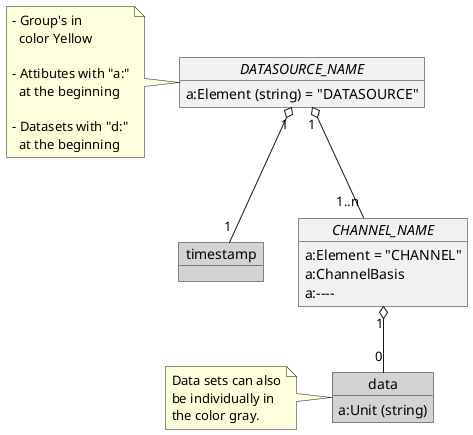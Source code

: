 ' Visit http://plantuml.com/de/ for more information!

' RCM-DX diagramm example and explanation at the start of specification
@startuml RCM_DX_diagram_example

  object "//DATASOURCE_NAME//" as DATASOURCE {
    a:Element (string) = "DATASOURCE"
  }
  note left
    - Group's in
      color Yellow
    
    - Attibutes with "a:"
      at the beginning

    - Datasets with "d:"
      at the beginning
  end note

  object timestamp #LightGray

  object "//CHANNEL_NAME//" as channel {
    a:Element = "CHANNEL"
    a:ChannelBasis
    a:----
  }

  object data #LightGray{
    a:Unit (string)
  }
  note left
    Data sets can also
    be individually in 
    the color gray.
  end note

  DATASOURCE "1" o-- "1" timestamp
  DATASOURCE "1" o-- "1..n" channel
  channel "1" o-- "0" data

@enduml

' RCM-DX Common Structure Overview
@startuml RCM_DX_Structure

  object RCMDX {
    a: Major (16 bit intger)
    a: Minor (16 bit intger)
  }

  object "//SESSION_NAME//" as session_name {
    a:Element (string) = "SESSION"
  }

  object "//MEASURINGSYSTEM_NAME//" as measuringsystem_name {
    a:Element (string) = "MEASURINGSYSTEM"
  }

  object CLEARANCEINFORMATION
  object DATAPROCESSING

  object PLATFORM

  object POSITION
  object SECTION
  
  object ENVIRONMENT

  object EVENT
  object RECORDS

  object TOPOLOGY

  RCMDX "1" o-- "1..n" PLATFORM
  RCMDX "1" o-- "0..1" CLEARANCEINFORMATION
  RCMDX "1" o-- "0..1" DATAPROCESSING
  
  PLATFORM "1" o-- "1" session_name
  session_name "1" o-- "1" POSITION
  session_name "1" o-- "0..1" ENVIRONMENT
  session_name "1" o-- "1..n" measuringsystem_name
  session_name "1" o-- "0..1" EVENT
  session_name "1" o-- "0..1" RECORDS
  session_name "1" o-- "1" TOPOLOGY
  session_name "1" o-- "1" SECTION
  
@enduml

' RCM-DX Measurement Structure Overview
@startuml RCM_DX_MS_overview

  object "//SESSION_NAME//" as session_name {
    a:Element (string) = "SESSION"
    a:MeasuringMode {OPERATIV | SIMULATION | TEST}
    a:StartTime (Timestamp)
    a:EndTime (Timestamp)
    a:PositionSource (string)
  }

  object "//MEASURINGSYSTEM_NAME//" as measuringsystem_name {
    a:Element (string) = "MEASURINGSYSTEM"
    a:Family (string)
    a:Revision (string)
    a:InstanceVersion (string)
    a:MeasuringMode (string)
  }

  object "//DATASOURCE_NAME//" as datasource_name {
    a:Element (string) = "DATASOURCE"
  }

  object LIMIT

  object "//LIMIT_NAME//" as limit_name {
    a:Priority (8 bit integer)
    a:LimitBound (string)
  }

  object "//CHANNEL_NAME//" as channel_name {
    a:Element (string) = "CHANNEL"
    a:TriggerMode (Enum)
    a:TriggerValue (64 bit float)
    a:ChannelBasis (Enum)
    a:ChannelType (string)
    a:ChannelType (Enum)
    a:Neighbor (string)
    a:MeasurementUncertinty (32 bit float)
    a:PositionOffset (32 bit float)
  }

  object VID {
    a:ContentType (MIME-Type, string)
    a:DataTyp (string)
    a:FramesPerSecond (16 bit signed integer)
    a:ResolutionX (32 bit signed integer)
    a:ResolutionY (32 bit signed integer)
  }

  object IMG {
    a:ContentType (MIME-Type, string)
    a:DataTyp (string)
    a:ResolutionType (string)
    a:ResolutionX (32 bit signed integer)
    a:ResolutionY (32 bit signed integer)
  }

  object data #LightGray {
    a:Unit (string)
  }

  object data.PRE.MIN.X #LightGray {
    a:Unit (string)
  }

  object data.PRE.MAX.X #LightGray {
    a:Unit (string)
  }

  object data.PRE.AVG.X #LightGray {
    a:Unit (string)
  }

  object img.NNNNNNNNN #LightGray
  object vid.NNNNNNNNN #LightGray

  object timeindex #LightGray {
    a:BlockSize (long)
    a:Exponent (integer)
    a:Depth (integer)
  }
  
  object timestamp #LightGray
  object "timestamp" as ti #LightGray
  object duration #LightGray
  object "duration" as du #LightGray
  
  object sampleindex #LightGray {
    a:Sorted (string)
    **TBD:** Ist dieses Attribut notwendig?
  }

  object limitvalue #LightGray

  object coord.CN #LightGray {
    a:Unit (string)
  }

  session_name "1" o-- "1..n" measuringsystem_name

  measuringsystem_name "1" o-- "1..n" datasource_name
  datasource_name "1" o-- "1" ti
  datasource_name "1" o-- "0..1" du
  datasource_name "1" o-- "0..1" timeindex
  datasource_name "1" o-- "1..n" channel_name

  channel_name "1" o-- "0..1" data
  channel_name "1" o-- "0..1" sampleindex
  channel_name "1" o-- "0..n" coord.CN
  channel_name "1" o-- "0..n" data.PRE.MIN.X
  channel_name "1" o-- "0..n" data.PRE.MAX.X
  channel_name "1" o-- "0..n" data.PRE.AVG.X

  channel_name "1" o-- "0..1" VID
  channel_name "1" o-- "0..1" IMG

  channel_name "1" o-- "0..1" LIMIT

  LIMIT "1" o-- "1" limit_name

  limit_name "1" o-- "1" timestamp
  limit_name "1" o-- "1" duration
  limit_name "1" o-- "1" limitvalue

  IMG "1" o-- "1..n" img.NNNNNNNNN
  VID "1" o-- "1..n" vid.NNNNNNNNN

@enduml

' RCM-DX Topology Structure Overview
@startuml RCM_DX_Topology_overview

  object "//SESSION_NAME//" as session_name {
    a:Element (string) = "SESSION"
    a:MeasuringMode {OPERATIV | SIMULATION | TEST}
    a:StartTime (Timestamp)
    a:EndTime (Timestamp)
    a:PositionSource (string)
  }

  object TOPOLOGY {
    a:Version (string)
  }

  object TRACK {
    d:id (32 bit signed integer)
    d:direction (8 bit signed integer)
    d:gtgId (string)
    d:length (32 bit float)
    d:name (string)
    d:nrLine (string)
    d:pointFrom (32 bit signed integer)
    d:pointTo (32 bit signed integer)
    d:switchType (8 bit signed integer)
    d:trackType (8 bit signed integer)
  }

  object LINE {
    d:id (32 bit signed integer)
    d:name (string)
    d:firstStation (string)
    d:lastStation (string)
    d:fromKilometer (32 bit float)
    d:toKilometer (32 bit float)
  }

  object SWITCHTRACK {
    d:gleisstrangId (32 bit signed integer)
    d:gleisstrangBez (string)
    d:weicheId (32 bit signed integer)
    d:ablenkRichtung (string)
    d:ablenkung (string)
    d:betriebspunkt (string)
    d:herzStueck (string)
    d:minRadius  (32 bit float)
    d:nr (32 bit signed integer)
    d:zusNr (string)
    d:schienenProfil
    d:status (string)
    d:schienenProfil (string)
    d:schwellenArt (string)
    d:typenPlanNr (32 bit signed integer)
    d:typNrZusatz (string)
    d:weichenArt (string)
    d:weichenTyp (string)
    d:weichenForm (string)
    d:weichenZunge (string)
  }

  object TRACKOBJECT {
    d:trackId (32 bit signed integer)
    d:type (32 bit signed integer)
    d:positionStart (32 bit float)
    d:positionEnd (32 bit float)
    d:extraInfo (string)
  }

  object TRACKPOINT {
    d:trackId (32 bit signed integer)
    d:lineId (32 bit signed integer)
    d:x (32 bit float)
    d:y (32 bit float)
    d:z (32 bit float)
    d:radius (32 bit float)
    d:kilometer (32 bit float)
    d:position (32 bit float)
    d:cant (32 bit float)
    d:inclination (32 bit float)
  }

  object PROPERTY {
    d:propertyId (32 bit signed integer)
    d:name (string)
    d:description.ge (string)
    d:description.fr (string)
    d:description.it (string)
    d:description.en (string)
  }

  session_name "1" o-- "1" TOPOLOGY

  TOPOLOGY "1" o-- "1" TRACK
  TOPOLOGY "1" o-- "1" LINE
  TOPOLOGY "1" o-- "1" SWITCHTRACK
  TOPOLOGY "1" o-- "1" TRACKOBJECT
  TOPOLOGY "1" o-- "1" TRACKPOINT
  TOPOLOGY "1" o-- "1" PROPERTY

@enduml

' RCM-DX Platform Structure Overview
@startuml RCM_DX_Platform_overview

  object "//SESSION_NAME//" as session_name {
    a:Element (string) = "SESSION"
    a:MeasuringMode {OPERATIV | SIMULATION | TEST}
    a:StartTime (Timestamp)
    a:EndTime (Timestamp)
    a:PositionSource (string)
  }

  object PLATFORM {
    a:Name (string)
    a:VehicleNumber (string)
  }

  object CONFIGURATION
  object global #LightGray
  object network #LightGray

  session_name "1" o-- "1" PLATFORM
  PLATFORM "1" o-- "1" CONFIGURATION
  CONFIGURATION "1" o-- "1" global
  CONFIGURATION "1" o-- "1" network

@enduml

' RCM-DX Environment Structure Overview
@startuml RCM_DX_Environment_overview

  object "//SESSION_NAME//" as session_name {
    a:Element (string) = "SESSION"
    a:MeasuringMode {OPERATIV | SIMULATION | TEST}
    a:StartTime (Timestamp)
    a:EndTime (Timestamp)
    a:PositionSource (string)
  }

  object ENVIRONMENT 

  object timestamp #LightGray

  object VEHICLESPEED {
    d:data (64 bit integer)
  }

  object AMBIENTTEMPERATURE {
    d:data (64 bit integer)
  }

  object WINDSPEED {
    d:data (64 bit integer)
  }

  object WINDDIRECTION {
    d:data (64 bit integer)
  }

  object WEATHERCONDITIONS {
    d:data (64 bit integer)
  }

  session_name "1" o-- "0..1" ENVIRONMENT
  ENVIRONMENT "1" o-- "1" VEHICLESPEED
  ENVIRONMENT "1" o-- "1" AMBIENTTEMPERATURE
  ENVIRONMENT "1" o-- "1" WINDSPEED
  ENVIRONMENT "1" o-- "1" WINDDIRECTION
  ENVIRONMENT "1" o-- "1" WEATHERCONDITIONS
  ENVIRONMENT "1" o-- "1" timestamp

@enduml

' RCM-DX Section Structure Overview
@startuml RCM_DX_Section_overview

  object "//SESSION_NAME//" as session_name {
    a:Element (string) = "SESSION"
    a:MeasuringMode {OPERATIV | SIMULATION | TEST}
    a:StartTime (Timestamp)
    a:EndTime (Timestamp)
    a:PositionSource (string)
  }

  object SECTION 

  object SECTIONINFO {
    d:firstTrackOffset (64 bit float)
    d:lastTrackOffset (64 bit float)
    d:startTimestamp (Timestamp)
    d:endTimestamp (Timestamp)
    d:coachOrientation (8 bit integer)
    d:trackListOffset (64 bit float)
  }

  object TRACKLIST {
    d:id (32 bit signed integer)
    d:startTimestamp (Timestamp)
    d:endTimestamp (Timestamp)
    d:orientation (8 bit signed integer)
    d:startCoveredDistance (64 bit float)
    d:endCoveredDistance (64 bit float)

  }

  session_name "1" o-- "1" SECTION
  SECTION "1" o-- "1" SECTIONINFO
  SECTION "1" o-- "1" TRACKLIST

@enduml

' RCM-DX Logging Structure Overview
@startuml RCM_DX_Logging_overview

  object "//MEASURINGSYSTEM_NAME//" as measuringsystem_name {
    a:Element (string) = "MEASURINGSYSTEM"
    a:Family (string)
    a:Revision (string)
    a:InstanceVersion (string)
    a:MeasuringMode (string)
  }

  object LOGGING

  object MESSAGES {
    d:message (string)
    d:systemReference (string)
    d:channelReference (string)
    d:level (string)
    d:timestamp (Timestamp)
  }

  object OUTAGES {
    d:message (string)
    d:systemReference (string)
    d:channelReference (string)
    d:level (string)
    d:timestamp (Timestamp)
    d:durations (64 bit integer)
  }

  measuringsystem_name "1" o-- "0..1" LOGGING

  LOGGING "1" o-- "1" MESSAGES
  LOGGING "1" o-- "1" OUTAGES

@enduml

@startuml Limit_overview

  object LIMIT

  object "//CHANNEL_NAME//" as channel_name

  object data #LightGray
  object timestamp #LightGray
  object duration #LightGray
  object limitvalue #LightGray

  object "//LIMIT_NAME//" as limit_name {
    a:Priority (8 bit integer)
    a:LimitBound (string)
  }

  channel_name "1" o-- "1" data
  channel_name "1" o-- "0..1" LIMIT
  LIMIT "1" o-- "1..n" limit_name
  limit_name "1" o-- "1" timestamp
  limit_name "1" o-- "1" duration
  limit_name "1" o-- "1..n" limitvalue

@enduml
